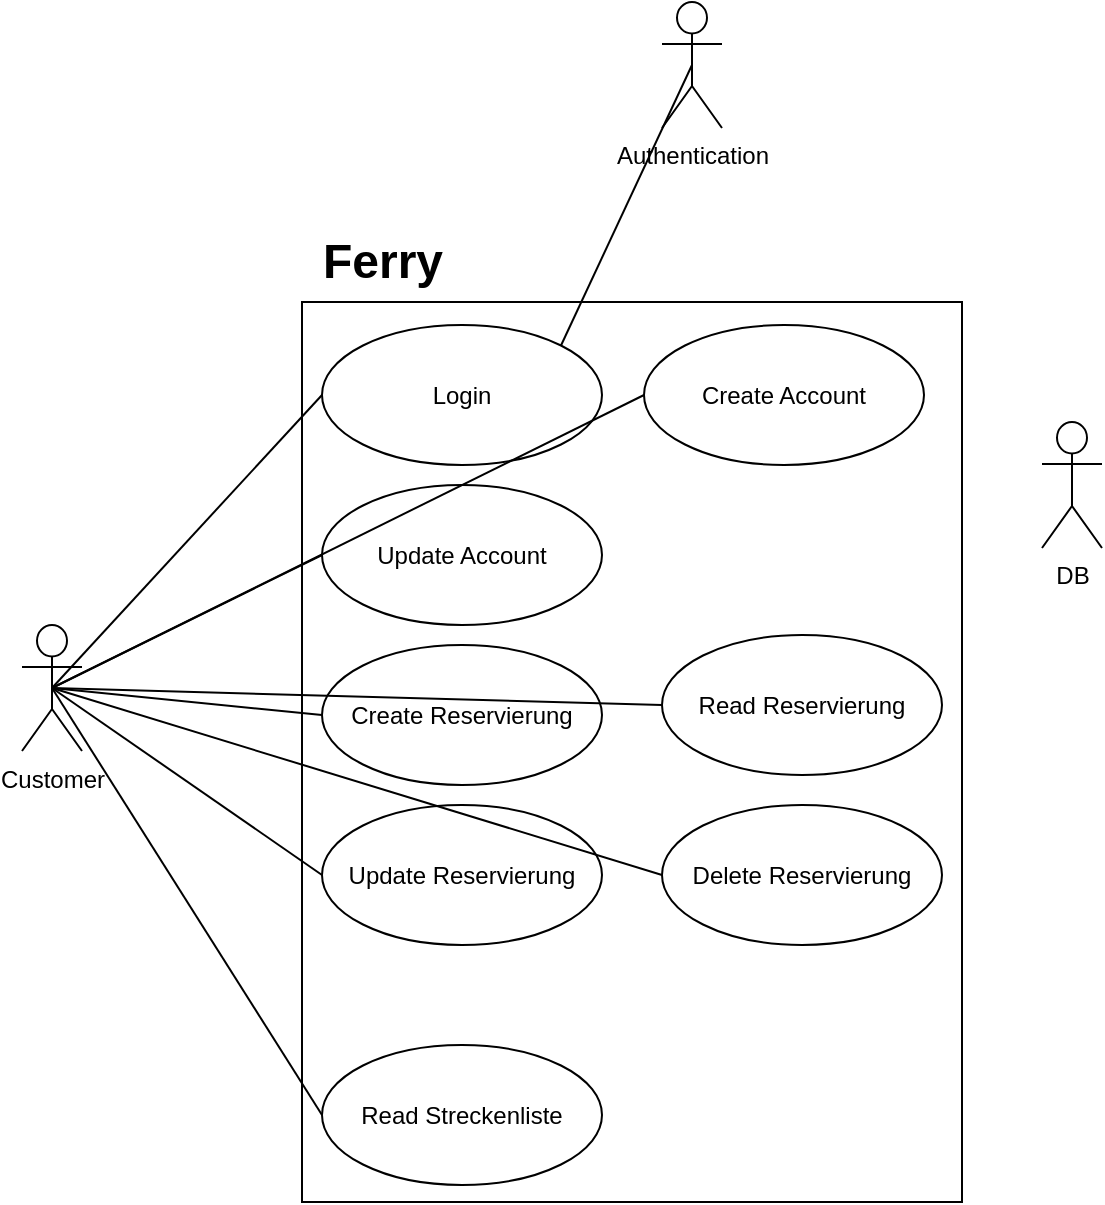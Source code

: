 <mxfile version="26.2.15">
  <diagram name="Page-1" id="A_5kkH6jrQyVZneIk4qr">
    <mxGraphModel dx="410" dy="630" grid="1" gridSize="10" guides="1" tooltips="1" connect="1" arrows="1" fold="1" page="1" pageScale="1" pageWidth="827" pageHeight="1169" math="0" shadow="0">
      <root>
        <mxCell id="0" />
        <mxCell id="1" parent="0" />
        <mxCell id="p9QMuhSo1yEkkFU65vJS-10" value="" style="html=1;whiteSpace=wrap;fillColor=none;" vertex="1" parent="1">
          <mxGeometry x="1070" y="280" width="330" height="450" as="geometry" />
        </mxCell>
        <mxCell id="p9QMuhSo1yEkkFU65vJS-11" value="Login" style="ellipse;whiteSpace=wrap;html=1;" vertex="1" parent="1">
          <mxGeometry x="1080" y="291.5" width="140" height="70" as="geometry" />
        </mxCell>
        <mxCell id="p9QMuhSo1yEkkFU65vJS-12" value="Create Reservierung" style="ellipse;whiteSpace=wrap;html=1;" vertex="1" parent="1">
          <mxGeometry x="1080" y="451.5" width="140" height="70" as="geometry" />
        </mxCell>
        <mxCell id="p9QMuhSo1yEkkFU65vJS-13" value="Read Reservierung" style="ellipse;whiteSpace=wrap;html=1;" vertex="1" parent="1">
          <mxGeometry x="1250" y="446.5" width="140" height="70" as="geometry" />
        </mxCell>
        <mxCell id="p9QMuhSo1yEkkFU65vJS-14" value="Update Reservierung" style="ellipse;whiteSpace=wrap;html=1;" vertex="1" parent="1">
          <mxGeometry x="1080" y="531.5" width="140" height="70" as="geometry" />
        </mxCell>
        <mxCell id="p9QMuhSo1yEkkFU65vJS-15" value="Delete Reservierung" style="ellipse;whiteSpace=wrap;html=1;" vertex="1" parent="1">
          <mxGeometry x="1250" y="531.5" width="140" height="70" as="geometry" />
        </mxCell>
        <mxCell id="p9QMuhSo1yEkkFU65vJS-16" value="Read Streckenliste" style="ellipse;whiteSpace=wrap;html=1;" vertex="1" parent="1">
          <mxGeometry x="1080" y="651.5" width="140" height="70" as="geometry" />
        </mxCell>
        <mxCell id="p9QMuhSo1yEkkFU65vJS-17" value="Create Account" style="ellipse;whiteSpace=wrap;html=1;" vertex="1" parent="1">
          <mxGeometry x="1241" y="291.5" width="140" height="70" as="geometry" />
        </mxCell>
        <mxCell id="p9QMuhSo1yEkkFU65vJS-18" value="Update Account" style="ellipse;whiteSpace=wrap;html=1;" vertex="1" parent="1">
          <mxGeometry x="1080" y="371.5" width="140" height="70" as="geometry" />
        </mxCell>
        <mxCell id="p9QMuhSo1yEkkFU65vJS-19" value="&lt;font style=&quot;font-size: 24px;&quot;&gt;&lt;b&gt;Ferry&lt;/b&gt;&lt;/font&gt;" style="text;html=1;align=center;verticalAlign=middle;resizable=0;points=[];autosize=1;strokeColor=none;fillColor=none;" vertex="1" parent="1">
          <mxGeometry x="1070" y="240" width="80" height="40" as="geometry" />
        </mxCell>
        <mxCell id="p9QMuhSo1yEkkFU65vJS-20" value="Customer" style="shape=umlActor;verticalLabelPosition=bottom;verticalAlign=top;html=1;outlineConnect=0;" vertex="1" parent="1">
          <mxGeometry x="930" y="441.5" width="30" height="63" as="geometry" />
        </mxCell>
        <mxCell id="p9QMuhSo1yEkkFU65vJS-26" value="" style="endArrow=none;html=1;rounded=0;exitX=0.5;exitY=0.5;exitDx=0;exitDy=0;exitPerimeter=0;entryX=0;entryY=0.5;entryDx=0;entryDy=0;" edge="1" parent="1" source="p9QMuhSo1yEkkFU65vJS-20" target="p9QMuhSo1yEkkFU65vJS-15">
          <mxGeometry width="50" height="50" relative="1" as="geometry">
            <mxPoint x="890" y="386.5" as="sourcePoint" />
            <mxPoint x="940" y="336.5" as="targetPoint" />
          </mxGeometry>
        </mxCell>
        <mxCell id="p9QMuhSo1yEkkFU65vJS-27" value="" style="endArrow=none;html=1;rounded=0;exitX=0.5;exitY=0.5;exitDx=0;exitDy=0;exitPerimeter=0;entryX=0;entryY=0.5;entryDx=0;entryDy=0;" edge="1" parent="1" source="p9QMuhSo1yEkkFU65vJS-20" target="p9QMuhSo1yEkkFU65vJS-13">
          <mxGeometry width="50" height="50" relative="1" as="geometry">
            <mxPoint x="900" y="396.5" as="sourcePoint" />
            <mxPoint x="950" y="346.5" as="targetPoint" />
          </mxGeometry>
        </mxCell>
        <mxCell id="p9QMuhSo1yEkkFU65vJS-28" value="" style="endArrow=none;html=1;rounded=0;exitX=0.5;exitY=0.5;exitDx=0;exitDy=0;exitPerimeter=0;entryX=0;entryY=0.5;entryDx=0;entryDy=0;" edge="1" parent="1" source="p9QMuhSo1yEkkFU65vJS-20" target="p9QMuhSo1yEkkFU65vJS-17">
          <mxGeometry width="50" height="50" relative="1" as="geometry">
            <mxPoint x="910" y="406.5" as="sourcePoint" />
            <mxPoint x="960" y="356.5" as="targetPoint" />
          </mxGeometry>
        </mxCell>
        <mxCell id="p9QMuhSo1yEkkFU65vJS-29" value="" style="endArrow=none;html=1;rounded=0;exitX=0.5;exitY=0.5;exitDx=0;exitDy=0;exitPerimeter=0;entryX=0;entryY=0.5;entryDx=0;entryDy=0;" edge="1" parent="1" source="p9QMuhSo1yEkkFU65vJS-20" target="p9QMuhSo1yEkkFU65vJS-11">
          <mxGeometry width="50" height="50" relative="1" as="geometry">
            <mxPoint x="920" y="416.5" as="sourcePoint" />
            <mxPoint x="970" y="366.5" as="targetPoint" />
          </mxGeometry>
        </mxCell>
        <mxCell id="p9QMuhSo1yEkkFU65vJS-30" value="" style="endArrow=none;html=1;rounded=0;exitX=0.5;exitY=0.5;exitDx=0;exitDy=0;exitPerimeter=0;entryX=0;entryY=0.5;entryDx=0;entryDy=0;" edge="1" parent="1" source="p9QMuhSo1yEkkFU65vJS-20" target="p9QMuhSo1yEkkFU65vJS-18">
          <mxGeometry width="50" height="50" relative="1" as="geometry">
            <mxPoint x="835" y="462" as="sourcePoint" />
            <mxPoint x="1090" y="337" as="targetPoint" />
          </mxGeometry>
        </mxCell>
        <mxCell id="p9QMuhSo1yEkkFU65vJS-31" value="" style="endArrow=none;html=1;rounded=0;exitX=0.5;exitY=0.5;exitDx=0;exitDy=0;exitPerimeter=0;entryX=0;entryY=0.5;entryDx=0;entryDy=0;" edge="1" parent="1" source="p9QMuhSo1yEkkFU65vJS-20" target="p9QMuhSo1yEkkFU65vJS-12">
          <mxGeometry width="50" height="50" relative="1" as="geometry">
            <mxPoint x="835" y="462" as="sourcePoint" />
            <mxPoint x="1090" y="417" as="targetPoint" />
          </mxGeometry>
        </mxCell>
        <mxCell id="p9QMuhSo1yEkkFU65vJS-32" value="" style="endArrow=none;html=1;rounded=0;exitX=0.5;exitY=0.5;exitDx=0;exitDy=0;exitPerimeter=0;entryX=0;entryY=0.5;entryDx=0;entryDy=0;" edge="1" parent="1" source="p9QMuhSo1yEkkFU65vJS-20" target="p9QMuhSo1yEkkFU65vJS-14">
          <mxGeometry width="50" height="50" relative="1" as="geometry">
            <mxPoint x="835" y="462" as="sourcePoint" />
            <mxPoint x="1090" y="497" as="targetPoint" />
          </mxGeometry>
        </mxCell>
        <mxCell id="p9QMuhSo1yEkkFU65vJS-33" value="" style="endArrow=none;html=1;rounded=0;exitX=0.5;exitY=0.5;exitDx=0;exitDy=0;exitPerimeter=0;entryX=0;entryY=0.5;entryDx=0;entryDy=0;" edge="1" parent="1" source="p9QMuhSo1yEkkFU65vJS-20" target="p9QMuhSo1yEkkFU65vJS-16">
          <mxGeometry width="50" height="50" relative="1" as="geometry">
            <mxPoint x="835" y="462" as="sourcePoint" />
            <mxPoint x="1090" y="577" as="targetPoint" />
          </mxGeometry>
        </mxCell>
        <mxCell id="p9QMuhSo1yEkkFU65vJS-34" value="Authentication" style="shape=umlActor;verticalLabelPosition=bottom;verticalAlign=top;html=1;outlineConnect=0;" vertex="1" parent="1">
          <mxGeometry x="1250" y="130" width="30" height="63" as="geometry" />
        </mxCell>
        <mxCell id="p9QMuhSo1yEkkFU65vJS-36" value="" style="endArrow=none;html=1;rounded=0;exitX=1;exitY=0;exitDx=0;exitDy=0;entryX=0.5;entryY=0.5;entryDx=0;entryDy=0;entryPerimeter=0;" edge="1" parent="1" source="p9QMuhSo1yEkkFU65vJS-11" target="p9QMuhSo1yEkkFU65vJS-34">
          <mxGeometry width="50" height="50" relative="1" as="geometry">
            <mxPoint x="955" y="483" as="sourcePoint" />
            <mxPoint x="1090" y="337" as="targetPoint" />
          </mxGeometry>
        </mxCell>
        <mxCell id="p9QMuhSo1yEkkFU65vJS-37" value="DB" style="shape=umlActor;verticalLabelPosition=bottom;verticalAlign=top;html=1;outlineConnect=0;" vertex="1" parent="1">
          <mxGeometry x="1440" y="340" width="30" height="63" as="geometry" />
        </mxCell>
      </root>
    </mxGraphModel>
  </diagram>
</mxfile>
